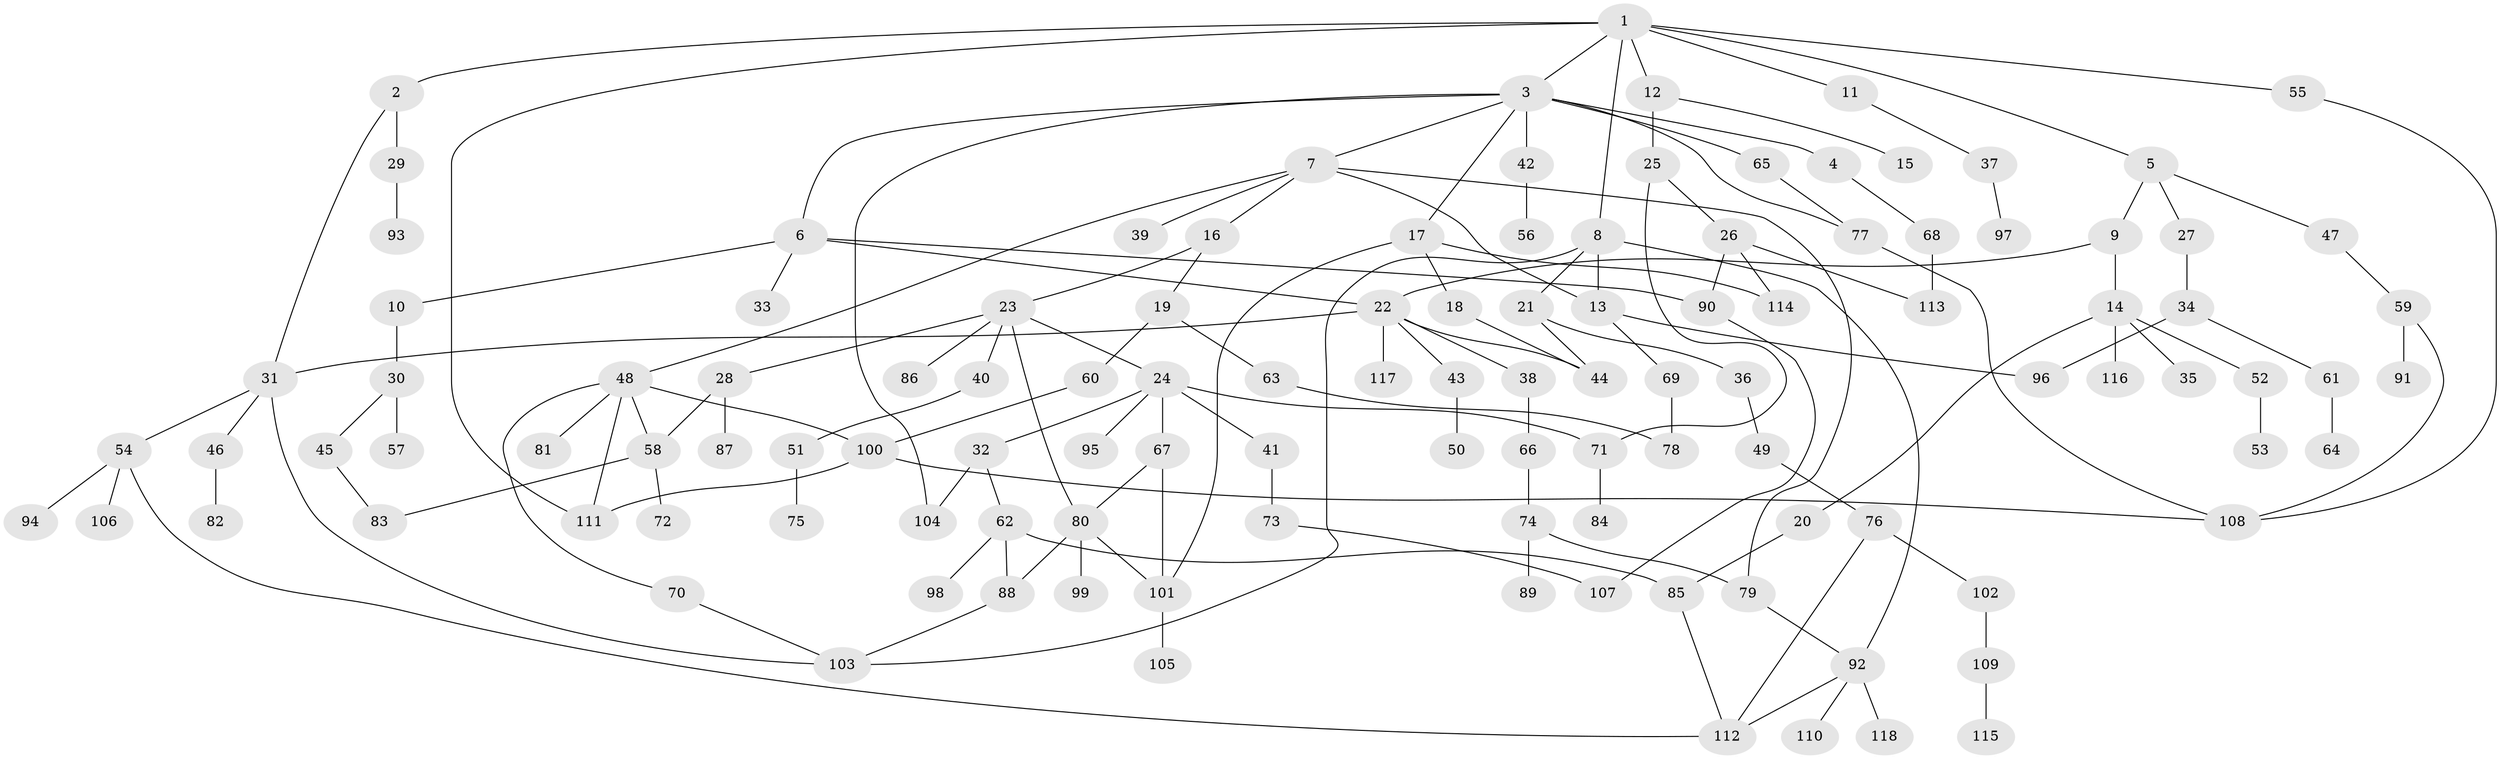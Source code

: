 // Generated by graph-tools (version 1.1) at 2025/13/03/09/25 04:13:23]
// undirected, 118 vertices, 152 edges
graph export_dot {
graph [start="1"]
  node [color=gray90,style=filled];
  1;
  2;
  3;
  4;
  5;
  6;
  7;
  8;
  9;
  10;
  11;
  12;
  13;
  14;
  15;
  16;
  17;
  18;
  19;
  20;
  21;
  22;
  23;
  24;
  25;
  26;
  27;
  28;
  29;
  30;
  31;
  32;
  33;
  34;
  35;
  36;
  37;
  38;
  39;
  40;
  41;
  42;
  43;
  44;
  45;
  46;
  47;
  48;
  49;
  50;
  51;
  52;
  53;
  54;
  55;
  56;
  57;
  58;
  59;
  60;
  61;
  62;
  63;
  64;
  65;
  66;
  67;
  68;
  69;
  70;
  71;
  72;
  73;
  74;
  75;
  76;
  77;
  78;
  79;
  80;
  81;
  82;
  83;
  84;
  85;
  86;
  87;
  88;
  89;
  90;
  91;
  92;
  93;
  94;
  95;
  96;
  97;
  98;
  99;
  100;
  101;
  102;
  103;
  104;
  105;
  106;
  107;
  108;
  109;
  110;
  111;
  112;
  113;
  114;
  115;
  116;
  117;
  118;
  1 -- 2;
  1 -- 3;
  1 -- 5;
  1 -- 8;
  1 -- 11;
  1 -- 12;
  1 -- 55;
  1 -- 111;
  2 -- 29;
  2 -- 31;
  3 -- 4;
  3 -- 6;
  3 -- 7;
  3 -- 17;
  3 -- 42;
  3 -- 65;
  3 -- 77;
  3 -- 104;
  4 -- 68;
  5 -- 9;
  5 -- 27;
  5 -- 47;
  6 -- 10;
  6 -- 22;
  6 -- 33;
  6 -- 90;
  7 -- 13;
  7 -- 16;
  7 -- 39;
  7 -- 48;
  7 -- 79;
  8 -- 21;
  8 -- 92;
  8 -- 13;
  8 -- 103;
  9 -- 14;
  9 -- 22;
  10 -- 30;
  11 -- 37;
  12 -- 15;
  12 -- 25;
  13 -- 69;
  13 -- 96;
  14 -- 20;
  14 -- 35;
  14 -- 52;
  14 -- 116;
  16 -- 19;
  16 -- 23;
  17 -- 18;
  17 -- 101;
  17 -- 114;
  18 -- 44;
  19 -- 60;
  19 -- 63;
  20 -- 85;
  21 -- 36;
  21 -- 44;
  22 -- 31;
  22 -- 38;
  22 -- 43;
  22 -- 44;
  22 -- 117;
  23 -- 24;
  23 -- 28;
  23 -- 40;
  23 -- 80;
  23 -- 86;
  24 -- 32;
  24 -- 41;
  24 -- 67;
  24 -- 71;
  24 -- 95;
  25 -- 26;
  25 -- 71;
  26 -- 113;
  26 -- 114;
  26 -- 90;
  27 -- 34;
  28 -- 58;
  28 -- 87;
  29 -- 93;
  30 -- 45;
  30 -- 57;
  31 -- 46;
  31 -- 54;
  31 -- 103;
  32 -- 62;
  32 -- 104;
  34 -- 61;
  34 -- 96;
  36 -- 49;
  37 -- 97;
  38 -- 66;
  40 -- 51;
  41 -- 73;
  42 -- 56;
  43 -- 50;
  45 -- 83;
  46 -- 82;
  47 -- 59;
  48 -- 70;
  48 -- 81;
  48 -- 100;
  48 -- 111;
  48 -- 58;
  49 -- 76;
  51 -- 75;
  52 -- 53;
  54 -- 94;
  54 -- 106;
  54 -- 112;
  55 -- 108;
  58 -- 72;
  58 -- 83;
  59 -- 91;
  59 -- 108;
  60 -- 100;
  61 -- 64;
  62 -- 88;
  62 -- 98;
  62 -- 85;
  63 -- 78;
  65 -- 77;
  66 -- 74;
  67 -- 80;
  67 -- 101;
  68 -- 113;
  69 -- 78;
  70 -- 103;
  71 -- 84;
  73 -- 107;
  74 -- 89;
  74 -- 79;
  76 -- 102;
  76 -- 112;
  77 -- 108;
  79 -- 92;
  80 -- 99;
  80 -- 101;
  80 -- 88;
  85 -- 112;
  88 -- 103;
  90 -- 107;
  92 -- 110;
  92 -- 118;
  92 -- 112;
  100 -- 108;
  100 -- 111;
  101 -- 105;
  102 -- 109;
  109 -- 115;
}
